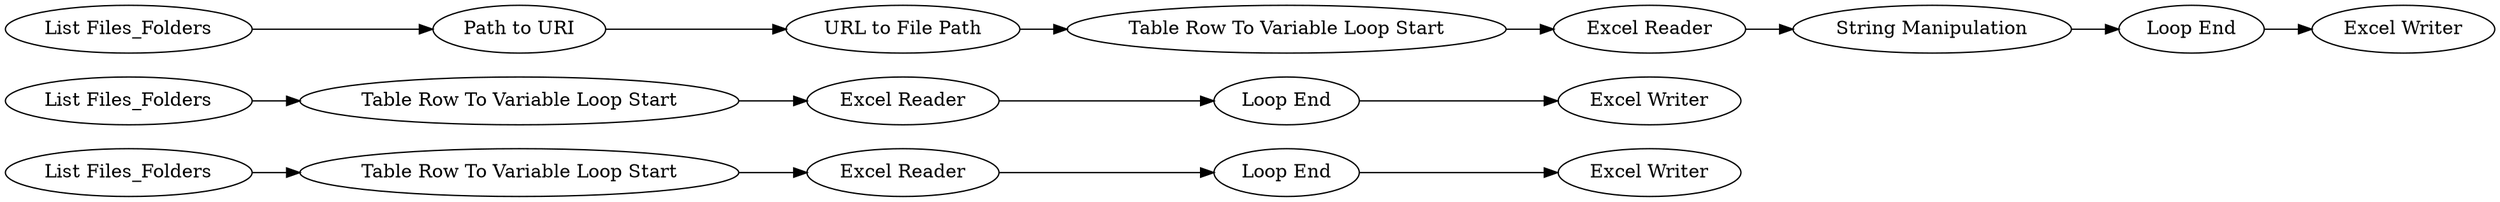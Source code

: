 digraph {
	1 [label="List Files_Folders"]
	2 [label="Table Row To Variable Loop Start"]
	3 [label="Excel Reader"]
	4 [label="Loop End"]
	5 [label="Excel Writer"]
	6 [label="List Files_Folders"]
	7 [label="Table Row To Variable Loop Start"]
	8 [label="Excel Reader"]
	9 [label="Loop End"]
	10 [label="Excel Writer"]
	11 [label="List Files_Folders"]
	12 [label="URL to File Path"]
	14 [label="Path to URI"]
	15 [label="Table Row To Variable Loop Start"]
	16 [label="Excel Reader"]
	17 [label="Loop End"]
	18 [label="Excel Writer"]
	19 [label="String Manipulation"]
	1 -> 2
	2 -> 3
	3 -> 4
	4 -> 5
	6 -> 7
	7 -> 8
	8 -> 9
	9 -> 10
	11 -> 14
	12 -> 15
	14 -> 12
	15 -> 16
	16 -> 19
	17 -> 18
	19 -> 17
	rankdir=LR
}
